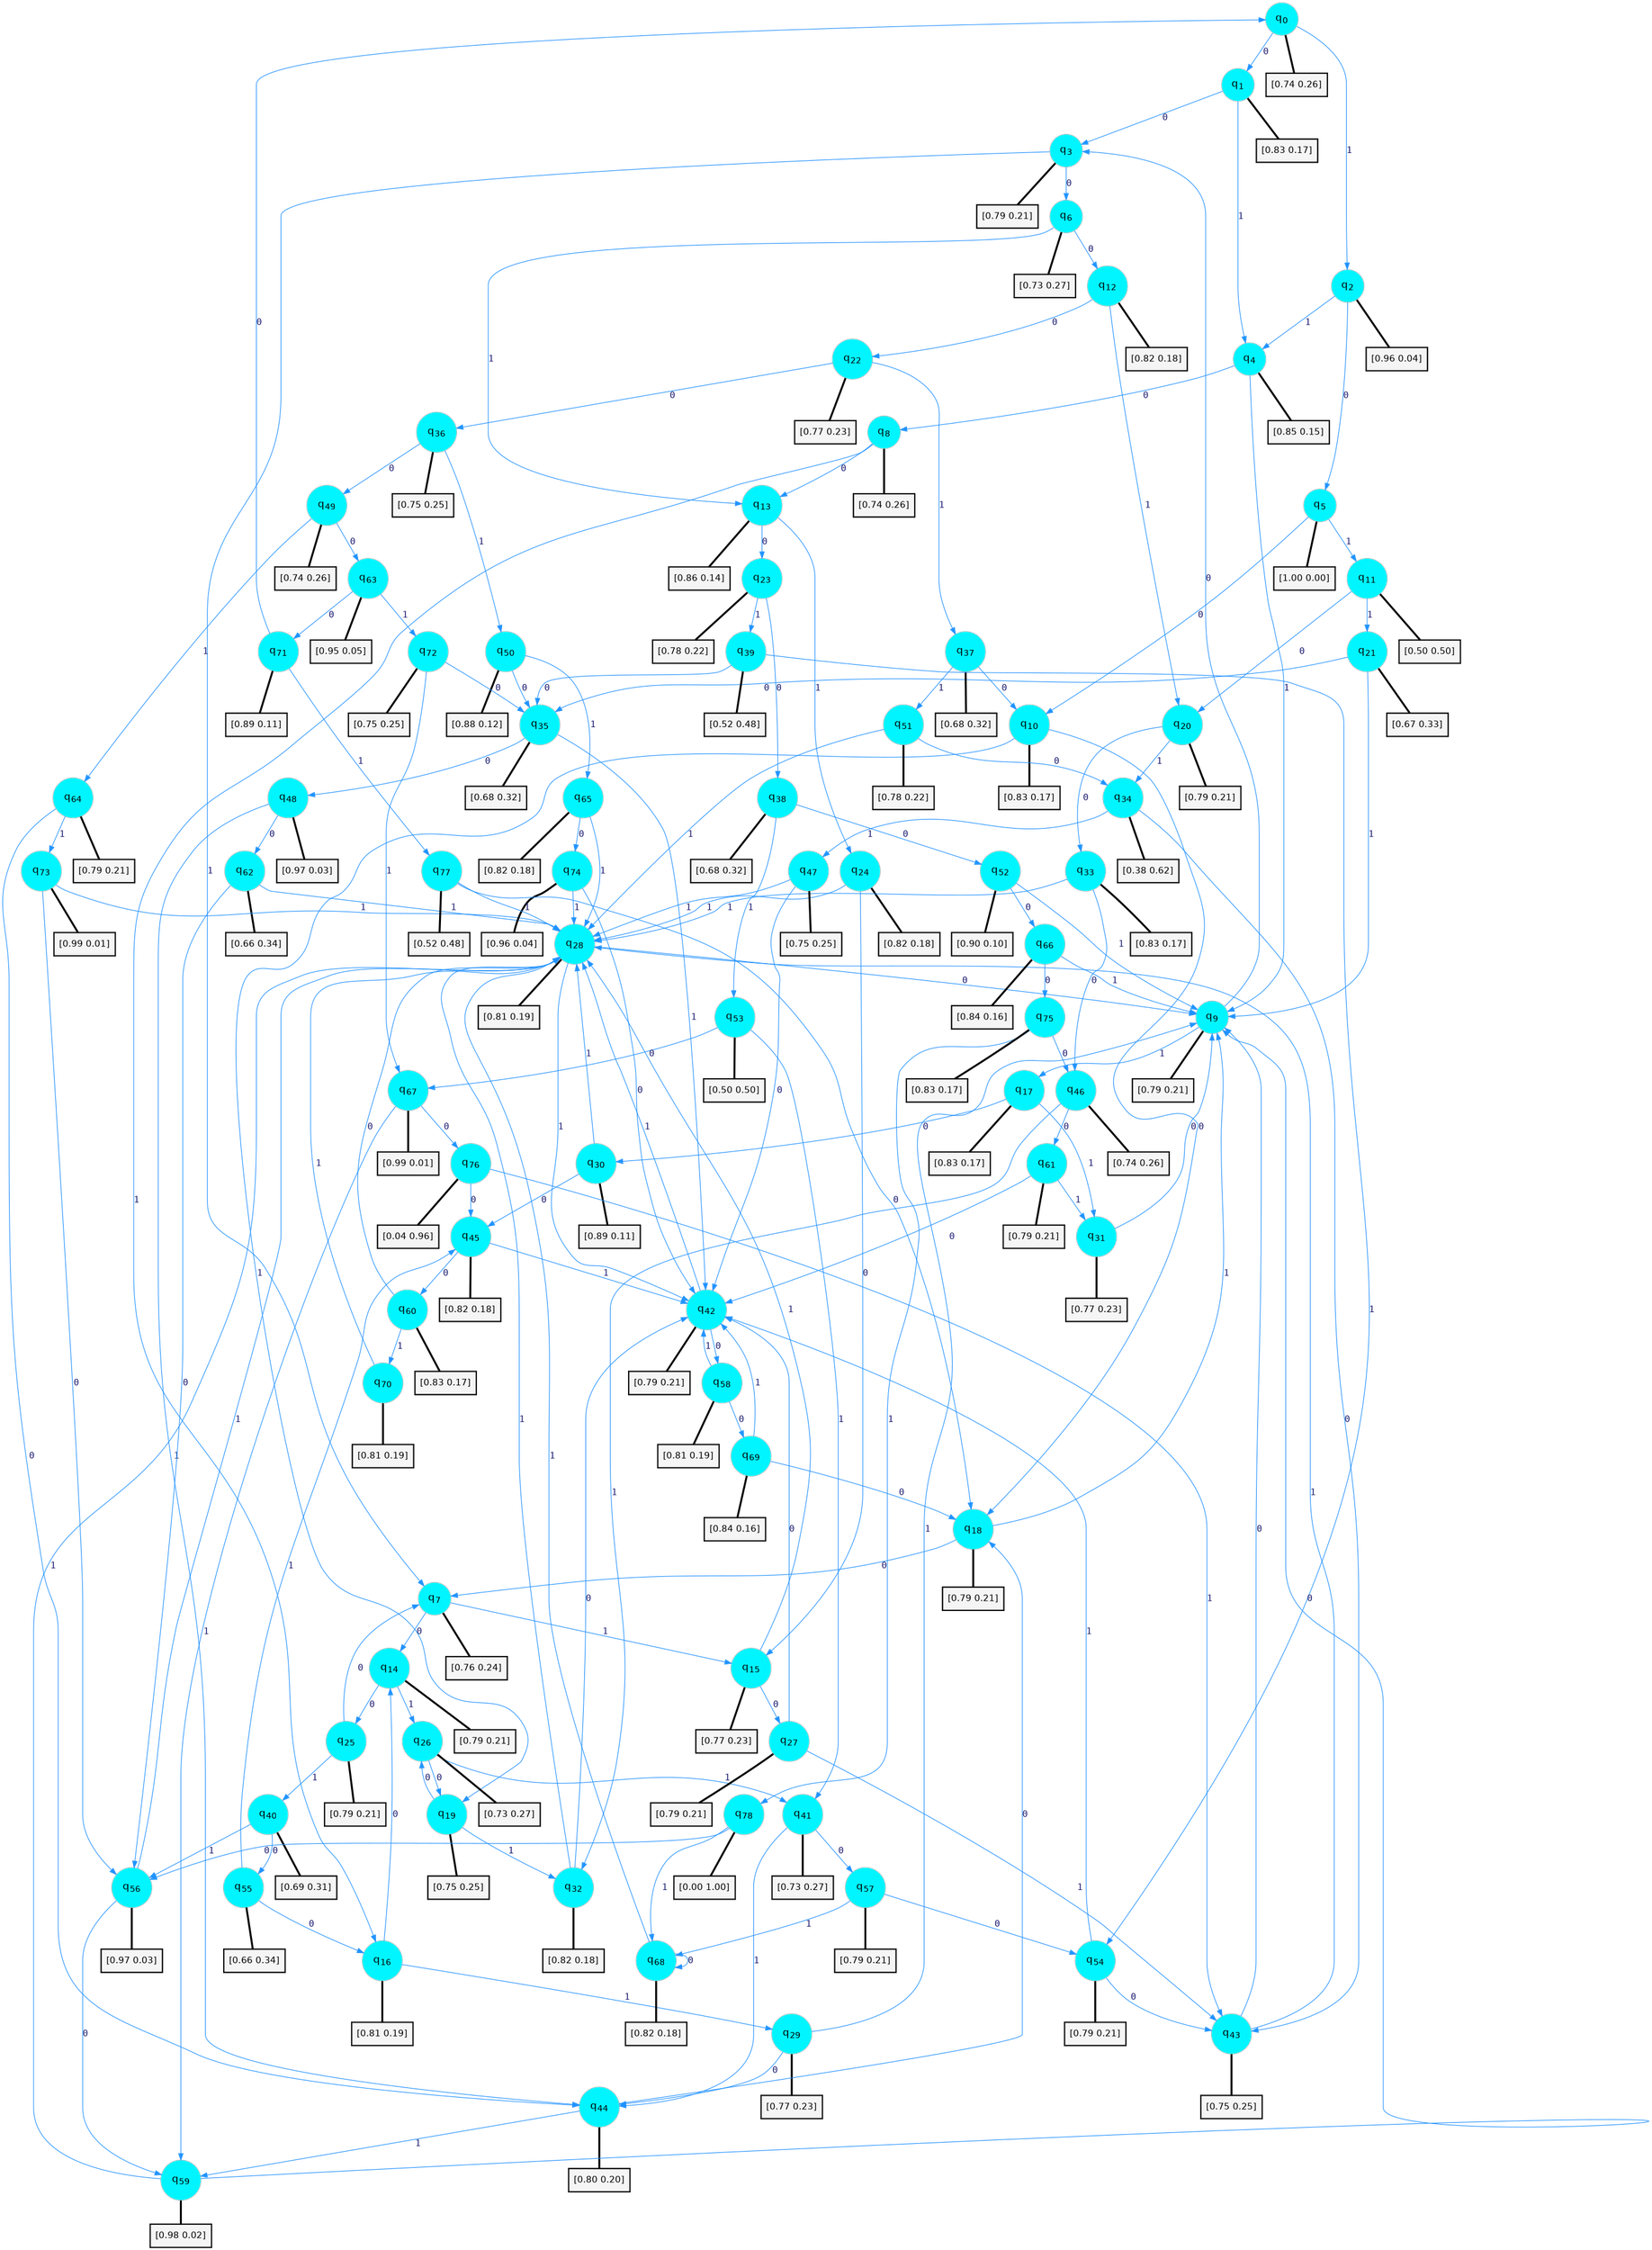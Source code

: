 digraph G {
graph [
bgcolor=transparent, dpi=300, rankdir=TD, size="40,25"];
node [
color=gray, fillcolor=turquoise1, fontcolor=black, fontname=Helvetica, fontsize=16, fontweight=bold, shape=circle, style=filled];
edge [
arrowsize=1, color=dodgerblue1, fontcolor=midnightblue, fontname=courier, fontweight=bold, penwidth=1, style=solid, weight=20];
0[label=<q<SUB>0</SUB>>];
1[label=<q<SUB>1</SUB>>];
2[label=<q<SUB>2</SUB>>];
3[label=<q<SUB>3</SUB>>];
4[label=<q<SUB>4</SUB>>];
5[label=<q<SUB>5</SUB>>];
6[label=<q<SUB>6</SUB>>];
7[label=<q<SUB>7</SUB>>];
8[label=<q<SUB>8</SUB>>];
9[label=<q<SUB>9</SUB>>];
10[label=<q<SUB>10</SUB>>];
11[label=<q<SUB>11</SUB>>];
12[label=<q<SUB>12</SUB>>];
13[label=<q<SUB>13</SUB>>];
14[label=<q<SUB>14</SUB>>];
15[label=<q<SUB>15</SUB>>];
16[label=<q<SUB>16</SUB>>];
17[label=<q<SUB>17</SUB>>];
18[label=<q<SUB>18</SUB>>];
19[label=<q<SUB>19</SUB>>];
20[label=<q<SUB>20</SUB>>];
21[label=<q<SUB>21</SUB>>];
22[label=<q<SUB>22</SUB>>];
23[label=<q<SUB>23</SUB>>];
24[label=<q<SUB>24</SUB>>];
25[label=<q<SUB>25</SUB>>];
26[label=<q<SUB>26</SUB>>];
27[label=<q<SUB>27</SUB>>];
28[label=<q<SUB>28</SUB>>];
29[label=<q<SUB>29</SUB>>];
30[label=<q<SUB>30</SUB>>];
31[label=<q<SUB>31</SUB>>];
32[label=<q<SUB>32</SUB>>];
33[label=<q<SUB>33</SUB>>];
34[label=<q<SUB>34</SUB>>];
35[label=<q<SUB>35</SUB>>];
36[label=<q<SUB>36</SUB>>];
37[label=<q<SUB>37</SUB>>];
38[label=<q<SUB>38</SUB>>];
39[label=<q<SUB>39</SUB>>];
40[label=<q<SUB>40</SUB>>];
41[label=<q<SUB>41</SUB>>];
42[label=<q<SUB>42</SUB>>];
43[label=<q<SUB>43</SUB>>];
44[label=<q<SUB>44</SUB>>];
45[label=<q<SUB>45</SUB>>];
46[label=<q<SUB>46</SUB>>];
47[label=<q<SUB>47</SUB>>];
48[label=<q<SUB>48</SUB>>];
49[label=<q<SUB>49</SUB>>];
50[label=<q<SUB>50</SUB>>];
51[label=<q<SUB>51</SUB>>];
52[label=<q<SUB>52</SUB>>];
53[label=<q<SUB>53</SUB>>];
54[label=<q<SUB>54</SUB>>];
55[label=<q<SUB>55</SUB>>];
56[label=<q<SUB>56</SUB>>];
57[label=<q<SUB>57</SUB>>];
58[label=<q<SUB>58</SUB>>];
59[label=<q<SUB>59</SUB>>];
60[label=<q<SUB>60</SUB>>];
61[label=<q<SUB>61</SUB>>];
62[label=<q<SUB>62</SUB>>];
63[label=<q<SUB>63</SUB>>];
64[label=<q<SUB>64</SUB>>];
65[label=<q<SUB>65</SUB>>];
66[label=<q<SUB>66</SUB>>];
67[label=<q<SUB>67</SUB>>];
68[label=<q<SUB>68</SUB>>];
69[label=<q<SUB>69</SUB>>];
70[label=<q<SUB>70</SUB>>];
71[label=<q<SUB>71</SUB>>];
72[label=<q<SUB>72</SUB>>];
73[label=<q<SUB>73</SUB>>];
74[label=<q<SUB>74</SUB>>];
75[label=<q<SUB>75</SUB>>];
76[label=<q<SUB>76</SUB>>];
77[label=<q<SUB>77</SUB>>];
78[label=<q<SUB>78</SUB>>];
79[label="[0.74 0.26]", shape=box,fontcolor=black, fontname=Helvetica, fontsize=14, penwidth=2, fillcolor=whitesmoke,color=black];
80[label="[0.83 0.17]", shape=box,fontcolor=black, fontname=Helvetica, fontsize=14, penwidth=2, fillcolor=whitesmoke,color=black];
81[label="[0.96 0.04]", shape=box,fontcolor=black, fontname=Helvetica, fontsize=14, penwidth=2, fillcolor=whitesmoke,color=black];
82[label="[0.79 0.21]", shape=box,fontcolor=black, fontname=Helvetica, fontsize=14, penwidth=2, fillcolor=whitesmoke,color=black];
83[label="[0.85 0.15]", shape=box,fontcolor=black, fontname=Helvetica, fontsize=14, penwidth=2, fillcolor=whitesmoke,color=black];
84[label="[1.00 0.00]", shape=box,fontcolor=black, fontname=Helvetica, fontsize=14, penwidth=2, fillcolor=whitesmoke,color=black];
85[label="[0.73 0.27]", shape=box,fontcolor=black, fontname=Helvetica, fontsize=14, penwidth=2, fillcolor=whitesmoke,color=black];
86[label="[0.76 0.24]", shape=box,fontcolor=black, fontname=Helvetica, fontsize=14, penwidth=2, fillcolor=whitesmoke,color=black];
87[label="[0.74 0.26]", shape=box,fontcolor=black, fontname=Helvetica, fontsize=14, penwidth=2, fillcolor=whitesmoke,color=black];
88[label="[0.79 0.21]", shape=box,fontcolor=black, fontname=Helvetica, fontsize=14, penwidth=2, fillcolor=whitesmoke,color=black];
89[label="[0.83 0.17]", shape=box,fontcolor=black, fontname=Helvetica, fontsize=14, penwidth=2, fillcolor=whitesmoke,color=black];
90[label="[0.50 0.50]", shape=box,fontcolor=black, fontname=Helvetica, fontsize=14, penwidth=2, fillcolor=whitesmoke,color=black];
91[label="[0.82 0.18]", shape=box,fontcolor=black, fontname=Helvetica, fontsize=14, penwidth=2, fillcolor=whitesmoke,color=black];
92[label="[0.86 0.14]", shape=box,fontcolor=black, fontname=Helvetica, fontsize=14, penwidth=2, fillcolor=whitesmoke,color=black];
93[label="[0.79 0.21]", shape=box,fontcolor=black, fontname=Helvetica, fontsize=14, penwidth=2, fillcolor=whitesmoke,color=black];
94[label="[0.77 0.23]", shape=box,fontcolor=black, fontname=Helvetica, fontsize=14, penwidth=2, fillcolor=whitesmoke,color=black];
95[label="[0.81 0.19]", shape=box,fontcolor=black, fontname=Helvetica, fontsize=14, penwidth=2, fillcolor=whitesmoke,color=black];
96[label="[0.83 0.17]", shape=box,fontcolor=black, fontname=Helvetica, fontsize=14, penwidth=2, fillcolor=whitesmoke,color=black];
97[label="[0.79 0.21]", shape=box,fontcolor=black, fontname=Helvetica, fontsize=14, penwidth=2, fillcolor=whitesmoke,color=black];
98[label="[0.75 0.25]", shape=box,fontcolor=black, fontname=Helvetica, fontsize=14, penwidth=2, fillcolor=whitesmoke,color=black];
99[label="[0.79 0.21]", shape=box,fontcolor=black, fontname=Helvetica, fontsize=14, penwidth=2, fillcolor=whitesmoke,color=black];
100[label="[0.67 0.33]", shape=box,fontcolor=black, fontname=Helvetica, fontsize=14, penwidth=2, fillcolor=whitesmoke,color=black];
101[label="[0.77 0.23]", shape=box,fontcolor=black, fontname=Helvetica, fontsize=14, penwidth=2, fillcolor=whitesmoke,color=black];
102[label="[0.78 0.22]", shape=box,fontcolor=black, fontname=Helvetica, fontsize=14, penwidth=2, fillcolor=whitesmoke,color=black];
103[label="[0.82 0.18]", shape=box,fontcolor=black, fontname=Helvetica, fontsize=14, penwidth=2, fillcolor=whitesmoke,color=black];
104[label="[0.79 0.21]", shape=box,fontcolor=black, fontname=Helvetica, fontsize=14, penwidth=2, fillcolor=whitesmoke,color=black];
105[label="[0.73 0.27]", shape=box,fontcolor=black, fontname=Helvetica, fontsize=14, penwidth=2, fillcolor=whitesmoke,color=black];
106[label="[0.79 0.21]", shape=box,fontcolor=black, fontname=Helvetica, fontsize=14, penwidth=2, fillcolor=whitesmoke,color=black];
107[label="[0.81 0.19]", shape=box,fontcolor=black, fontname=Helvetica, fontsize=14, penwidth=2, fillcolor=whitesmoke,color=black];
108[label="[0.77 0.23]", shape=box,fontcolor=black, fontname=Helvetica, fontsize=14, penwidth=2, fillcolor=whitesmoke,color=black];
109[label="[0.89 0.11]", shape=box,fontcolor=black, fontname=Helvetica, fontsize=14, penwidth=2, fillcolor=whitesmoke,color=black];
110[label="[0.77 0.23]", shape=box,fontcolor=black, fontname=Helvetica, fontsize=14, penwidth=2, fillcolor=whitesmoke,color=black];
111[label="[0.82 0.18]", shape=box,fontcolor=black, fontname=Helvetica, fontsize=14, penwidth=2, fillcolor=whitesmoke,color=black];
112[label="[0.83 0.17]", shape=box,fontcolor=black, fontname=Helvetica, fontsize=14, penwidth=2, fillcolor=whitesmoke,color=black];
113[label="[0.38 0.62]", shape=box,fontcolor=black, fontname=Helvetica, fontsize=14, penwidth=2, fillcolor=whitesmoke,color=black];
114[label="[0.68 0.32]", shape=box,fontcolor=black, fontname=Helvetica, fontsize=14, penwidth=2, fillcolor=whitesmoke,color=black];
115[label="[0.75 0.25]", shape=box,fontcolor=black, fontname=Helvetica, fontsize=14, penwidth=2, fillcolor=whitesmoke,color=black];
116[label="[0.68 0.32]", shape=box,fontcolor=black, fontname=Helvetica, fontsize=14, penwidth=2, fillcolor=whitesmoke,color=black];
117[label="[0.68 0.32]", shape=box,fontcolor=black, fontname=Helvetica, fontsize=14, penwidth=2, fillcolor=whitesmoke,color=black];
118[label="[0.52 0.48]", shape=box,fontcolor=black, fontname=Helvetica, fontsize=14, penwidth=2, fillcolor=whitesmoke,color=black];
119[label="[0.69 0.31]", shape=box,fontcolor=black, fontname=Helvetica, fontsize=14, penwidth=2, fillcolor=whitesmoke,color=black];
120[label="[0.73 0.27]", shape=box,fontcolor=black, fontname=Helvetica, fontsize=14, penwidth=2, fillcolor=whitesmoke,color=black];
121[label="[0.79 0.21]", shape=box,fontcolor=black, fontname=Helvetica, fontsize=14, penwidth=2, fillcolor=whitesmoke,color=black];
122[label="[0.75 0.25]", shape=box,fontcolor=black, fontname=Helvetica, fontsize=14, penwidth=2, fillcolor=whitesmoke,color=black];
123[label="[0.80 0.20]", shape=box,fontcolor=black, fontname=Helvetica, fontsize=14, penwidth=2, fillcolor=whitesmoke,color=black];
124[label="[0.82 0.18]", shape=box,fontcolor=black, fontname=Helvetica, fontsize=14, penwidth=2, fillcolor=whitesmoke,color=black];
125[label="[0.74 0.26]", shape=box,fontcolor=black, fontname=Helvetica, fontsize=14, penwidth=2, fillcolor=whitesmoke,color=black];
126[label="[0.75 0.25]", shape=box,fontcolor=black, fontname=Helvetica, fontsize=14, penwidth=2, fillcolor=whitesmoke,color=black];
127[label="[0.97 0.03]", shape=box,fontcolor=black, fontname=Helvetica, fontsize=14, penwidth=2, fillcolor=whitesmoke,color=black];
128[label="[0.74 0.26]", shape=box,fontcolor=black, fontname=Helvetica, fontsize=14, penwidth=2, fillcolor=whitesmoke,color=black];
129[label="[0.88 0.12]", shape=box,fontcolor=black, fontname=Helvetica, fontsize=14, penwidth=2, fillcolor=whitesmoke,color=black];
130[label="[0.78 0.22]", shape=box,fontcolor=black, fontname=Helvetica, fontsize=14, penwidth=2, fillcolor=whitesmoke,color=black];
131[label="[0.90 0.10]", shape=box,fontcolor=black, fontname=Helvetica, fontsize=14, penwidth=2, fillcolor=whitesmoke,color=black];
132[label="[0.50 0.50]", shape=box,fontcolor=black, fontname=Helvetica, fontsize=14, penwidth=2, fillcolor=whitesmoke,color=black];
133[label="[0.79 0.21]", shape=box,fontcolor=black, fontname=Helvetica, fontsize=14, penwidth=2, fillcolor=whitesmoke,color=black];
134[label="[0.66 0.34]", shape=box,fontcolor=black, fontname=Helvetica, fontsize=14, penwidth=2, fillcolor=whitesmoke,color=black];
135[label="[0.97 0.03]", shape=box,fontcolor=black, fontname=Helvetica, fontsize=14, penwidth=2, fillcolor=whitesmoke,color=black];
136[label="[0.79 0.21]", shape=box,fontcolor=black, fontname=Helvetica, fontsize=14, penwidth=2, fillcolor=whitesmoke,color=black];
137[label="[0.81 0.19]", shape=box,fontcolor=black, fontname=Helvetica, fontsize=14, penwidth=2, fillcolor=whitesmoke,color=black];
138[label="[0.98 0.02]", shape=box,fontcolor=black, fontname=Helvetica, fontsize=14, penwidth=2, fillcolor=whitesmoke,color=black];
139[label="[0.83 0.17]", shape=box,fontcolor=black, fontname=Helvetica, fontsize=14, penwidth=2, fillcolor=whitesmoke,color=black];
140[label="[0.79 0.21]", shape=box,fontcolor=black, fontname=Helvetica, fontsize=14, penwidth=2, fillcolor=whitesmoke,color=black];
141[label="[0.66 0.34]", shape=box,fontcolor=black, fontname=Helvetica, fontsize=14, penwidth=2, fillcolor=whitesmoke,color=black];
142[label="[0.95 0.05]", shape=box,fontcolor=black, fontname=Helvetica, fontsize=14, penwidth=2, fillcolor=whitesmoke,color=black];
143[label="[0.79 0.21]", shape=box,fontcolor=black, fontname=Helvetica, fontsize=14, penwidth=2, fillcolor=whitesmoke,color=black];
144[label="[0.82 0.18]", shape=box,fontcolor=black, fontname=Helvetica, fontsize=14, penwidth=2, fillcolor=whitesmoke,color=black];
145[label="[0.84 0.16]", shape=box,fontcolor=black, fontname=Helvetica, fontsize=14, penwidth=2, fillcolor=whitesmoke,color=black];
146[label="[0.99 0.01]", shape=box,fontcolor=black, fontname=Helvetica, fontsize=14, penwidth=2, fillcolor=whitesmoke,color=black];
147[label="[0.82 0.18]", shape=box,fontcolor=black, fontname=Helvetica, fontsize=14, penwidth=2, fillcolor=whitesmoke,color=black];
148[label="[0.84 0.16]", shape=box,fontcolor=black, fontname=Helvetica, fontsize=14, penwidth=2, fillcolor=whitesmoke,color=black];
149[label="[0.81 0.19]", shape=box,fontcolor=black, fontname=Helvetica, fontsize=14, penwidth=2, fillcolor=whitesmoke,color=black];
150[label="[0.89 0.11]", shape=box,fontcolor=black, fontname=Helvetica, fontsize=14, penwidth=2, fillcolor=whitesmoke,color=black];
151[label="[0.75 0.25]", shape=box,fontcolor=black, fontname=Helvetica, fontsize=14, penwidth=2, fillcolor=whitesmoke,color=black];
152[label="[0.99 0.01]", shape=box,fontcolor=black, fontname=Helvetica, fontsize=14, penwidth=2, fillcolor=whitesmoke,color=black];
153[label="[0.96 0.04]", shape=box,fontcolor=black, fontname=Helvetica, fontsize=14, penwidth=2, fillcolor=whitesmoke,color=black];
154[label="[0.83 0.17]", shape=box,fontcolor=black, fontname=Helvetica, fontsize=14, penwidth=2, fillcolor=whitesmoke,color=black];
155[label="[0.04 0.96]", shape=box,fontcolor=black, fontname=Helvetica, fontsize=14, penwidth=2, fillcolor=whitesmoke,color=black];
156[label="[0.52 0.48]", shape=box,fontcolor=black, fontname=Helvetica, fontsize=14, penwidth=2, fillcolor=whitesmoke,color=black];
157[label="[0.00 1.00]", shape=box,fontcolor=black, fontname=Helvetica, fontsize=14, penwidth=2, fillcolor=whitesmoke,color=black];
0->1 [label=0];
0->2 [label=1];
0->79 [arrowhead=none, penwidth=3,color=black];
1->3 [label=0];
1->4 [label=1];
1->80 [arrowhead=none, penwidth=3,color=black];
2->5 [label=0];
2->4 [label=1];
2->81 [arrowhead=none, penwidth=3,color=black];
3->6 [label=0];
3->7 [label=1];
3->82 [arrowhead=none, penwidth=3,color=black];
4->8 [label=0];
4->9 [label=1];
4->83 [arrowhead=none, penwidth=3,color=black];
5->10 [label=0];
5->11 [label=1];
5->84 [arrowhead=none, penwidth=3,color=black];
6->12 [label=0];
6->13 [label=1];
6->85 [arrowhead=none, penwidth=3,color=black];
7->14 [label=0];
7->15 [label=1];
7->86 [arrowhead=none, penwidth=3,color=black];
8->13 [label=0];
8->16 [label=1];
8->87 [arrowhead=none, penwidth=3,color=black];
9->3 [label=0];
9->17 [label=1];
9->88 [arrowhead=none, penwidth=3,color=black];
10->18 [label=0];
10->19 [label=1];
10->89 [arrowhead=none, penwidth=3,color=black];
11->20 [label=0];
11->21 [label=1];
11->90 [arrowhead=none, penwidth=3,color=black];
12->22 [label=0];
12->20 [label=1];
12->91 [arrowhead=none, penwidth=3,color=black];
13->23 [label=0];
13->24 [label=1];
13->92 [arrowhead=none, penwidth=3,color=black];
14->25 [label=0];
14->26 [label=1];
14->93 [arrowhead=none, penwidth=3,color=black];
15->27 [label=0];
15->28 [label=1];
15->94 [arrowhead=none, penwidth=3,color=black];
16->14 [label=0];
16->29 [label=1];
16->95 [arrowhead=none, penwidth=3,color=black];
17->30 [label=0];
17->31 [label=1];
17->96 [arrowhead=none, penwidth=3,color=black];
18->7 [label=0];
18->9 [label=1];
18->97 [arrowhead=none, penwidth=3,color=black];
19->26 [label=0];
19->32 [label=1];
19->98 [arrowhead=none, penwidth=3,color=black];
20->33 [label=0];
20->34 [label=1];
20->99 [arrowhead=none, penwidth=3,color=black];
21->35 [label=0];
21->9 [label=1];
21->100 [arrowhead=none, penwidth=3,color=black];
22->36 [label=0];
22->37 [label=1];
22->101 [arrowhead=none, penwidth=3,color=black];
23->38 [label=0];
23->39 [label=1];
23->102 [arrowhead=none, penwidth=3,color=black];
24->15 [label=0];
24->28 [label=1];
24->103 [arrowhead=none, penwidth=3,color=black];
25->7 [label=0];
25->40 [label=1];
25->104 [arrowhead=none, penwidth=3,color=black];
26->19 [label=0];
26->41 [label=1];
26->105 [arrowhead=none, penwidth=3,color=black];
27->42 [label=0];
27->43 [label=1];
27->106 [arrowhead=none, penwidth=3,color=black];
28->9 [label=0];
28->42 [label=1];
28->107 [arrowhead=none, penwidth=3,color=black];
29->44 [label=0];
29->9 [label=1];
29->108 [arrowhead=none, penwidth=3,color=black];
30->45 [label=0];
30->28 [label=1];
30->109 [arrowhead=none, penwidth=3,color=black];
31->9 [label=0];
31->110 [arrowhead=none, penwidth=3,color=black];
32->42 [label=0];
32->28 [label=1];
32->111 [arrowhead=none, penwidth=3,color=black];
33->46 [label=0];
33->28 [label=1];
33->112 [arrowhead=none, penwidth=3,color=black];
34->43 [label=0];
34->47 [label=1];
34->113 [arrowhead=none, penwidth=3,color=black];
35->48 [label=0];
35->42 [label=1];
35->114 [arrowhead=none, penwidth=3,color=black];
36->49 [label=0];
36->50 [label=1];
36->115 [arrowhead=none, penwidth=3,color=black];
37->10 [label=0];
37->51 [label=1];
37->116 [arrowhead=none, penwidth=3,color=black];
38->52 [label=0];
38->53 [label=1];
38->117 [arrowhead=none, penwidth=3,color=black];
39->35 [label=0];
39->54 [label=1];
39->118 [arrowhead=none, penwidth=3,color=black];
40->55 [label=0];
40->56 [label=1];
40->119 [arrowhead=none, penwidth=3,color=black];
41->57 [label=0];
41->44 [label=1];
41->120 [arrowhead=none, penwidth=3,color=black];
42->58 [label=0];
42->28 [label=1];
42->121 [arrowhead=none, penwidth=3,color=black];
43->9 [label=0];
43->28 [label=1];
43->122 [arrowhead=none, penwidth=3,color=black];
44->18 [label=0];
44->59 [label=1];
44->123 [arrowhead=none, penwidth=3,color=black];
45->60 [label=0];
45->42 [label=1];
45->124 [arrowhead=none, penwidth=3,color=black];
46->61 [label=0];
46->32 [label=1];
46->125 [arrowhead=none, penwidth=3,color=black];
47->42 [label=0];
47->28 [label=1];
47->126 [arrowhead=none, penwidth=3,color=black];
48->62 [label=0];
48->44 [label=1];
48->127 [arrowhead=none, penwidth=3,color=black];
49->63 [label=0];
49->64 [label=1];
49->128 [arrowhead=none, penwidth=3,color=black];
50->35 [label=0];
50->65 [label=1];
50->129 [arrowhead=none, penwidth=3,color=black];
51->34 [label=0];
51->28 [label=1];
51->130 [arrowhead=none, penwidth=3,color=black];
52->66 [label=0];
52->9 [label=1];
52->131 [arrowhead=none, penwidth=3,color=black];
53->67 [label=0];
53->41 [label=1];
53->132 [arrowhead=none, penwidth=3,color=black];
54->43 [label=0];
54->42 [label=1];
54->133 [arrowhead=none, penwidth=3,color=black];
55->16 [label=0];
55->45 [label=1];
55->134 [arrowhead=none, penwidth=3,color=black];
56->59 [label=0];
56->28 [label=1];
56->135 [arrowhead=none, penwidth=3,color=black];
57->54 [label=0];
57->68 [label=1];
57->136 [arrowhead=none, penwidth=3,color=black];
58->69 [label=0];
58->42 [label=1];
58->137 [arrowhead=none, penwidth=3,color=black];
59->9 [label=0];
59->28 [label=1];
59->138 [arrowhead=none, penwidth=3,color=black];
60->28 [label=0];
60->70 [label=1];
60->139 [arrowhead=none, penwidth=3,color=black];
61->42 [label=0];
61->31 [label=1];
61->140 [arrowhead=none, penwidth=3,color=black];
62->56 [label=0];
62->28 [label=1];
62->141 [arrowhead=none, penwidth=3,color=black];
63->71 [label=0];
63->72 [label=1];
63->142 [arrowhead=none, penwidth=3,color=black];
64->44 [label=0];
64->73 [label=1];
64->143 [arrowhead=none, penwidth=3,color=black];
65->74 [label=0];
65->28 [label=1];
65->144 [arrowhead=none, penwidth=3,color=black];
66->75 [label=0];
66->9 [label=1];
66->145 [arrowhead=none, penwidth=3,color=black];
67->76 [label=0];
67->59 [label=1];
67->146 [arrowhead=none, penwidth=3,color=black];
68->68 [label=0];
68->28 [label=1];
68->147 [arrowhead=none, penwidth=3,color=black];
69->18 [label=0];
69->42 [label=1];
69->148 [arrowhead=none, penwidth=3,color=black];
70->28 [label=1];
70->149 [arrowhead=none, penwidth=3,color=black];
71->0 [label=0];
71->77 [label=1];
71->150 [arrowhead=none, penwidth=3,color=black];
72->35 [label=0];
72->67 [label=1];
72->151 [arrowhead=none, penwidth=3,color=black];
73->56 [label=0];
73->28 [label=1];
73->152 [arrowhead=none, penwidth=3,color=black];
74->42 [label=0];
74->28 [label=1];
74->153 [arrowhead=none, penwidth=3,color=black];
75->46 [label=0];
75->78 [label=1];
75->154 [arrowhead=none, penwidth=3,color=black];
76->45 [label=0];
76->43 [label=1];
76->155 [arrowhead=none, penwidth=3,color=black];
77->18 [label=0];
77->28 [label=1];
77->156 [arrowhead=none, penwidth=3,color=black];
78->56 [label=0];
78->68 [label=1];
78->157 [arrowhead=none, penwidth=3,color=black];
}
